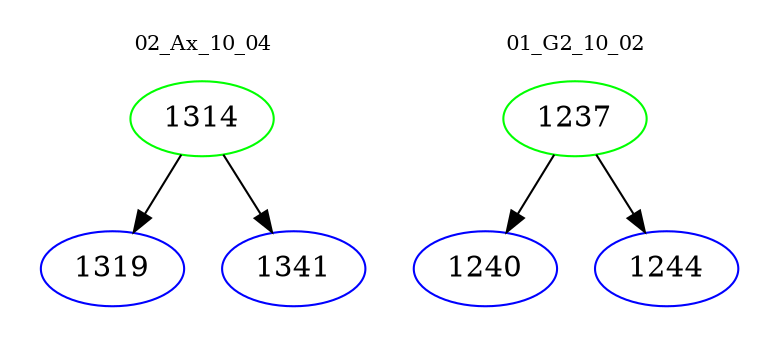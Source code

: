 digraph{
subgraph cluster_0 {
color = white
label = "02_Ax_10_04";
fontsize=10;
T0_1314 [label="1314", color="green"]
T0_1314 -> T0_1319 [color="black"]
T0_1319 [label="1319", color="blue"]
T0_1314 -> T0_1341 [color="black"]
T0_1341 [label="1341", color="blue"]
}
subgraph cluster_1 {
color = white
label = "01_G2_10_02";
fontsize=10;
T1_1237 [label="1237", color="green"]
T1_1237 -> T1_1240 [color="black"]
T1_1240 [label="1240", color="blue"]
T1_1237 -> T1_1244 [color="black"]
T1_1244 [label="1244", color="blue"]
}
}
